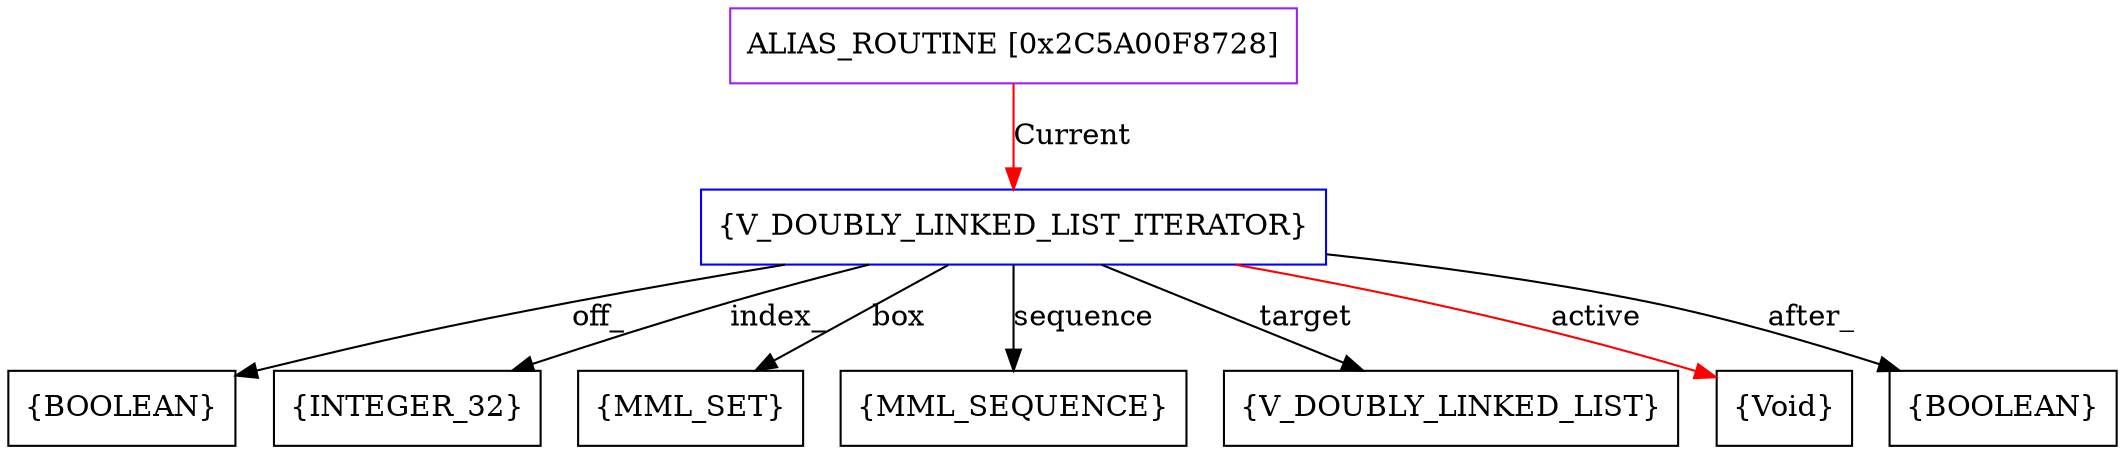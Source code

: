 digraph g {
	node [shape=box]
	b1[color=purple label=<ALIAS_ROUTINE [0x2C5A00F8728]>]
	b2[color=blue label=<{V_DOUBLY_LINKED_LIST_ITERATOR}>]
	b3[label=<{BOOLEAN}>]
	b4[label=<{INTEGER_32}>]
	b5[label=<{MML_SET}>]
	b6[label=<{MML_SEQUENCE}>]
	b7[label=<{V_DOUBLY_LINKED_LIST}>]
	b8[label=<{Void}>]
	b9[label=<{BOOLEAN}>]
	b1->b2[color=red label=<Current>]
	b2->b3[label=<off_>]
	b2->b4[label=<index_>]
	b2->b5[label=<box>]
	b2->b6[label=<sequence>]
	b2->b7[label=<target>]
	b2->b8[color=red label=<active>]
	b2->b9[label=<after_>]
}
